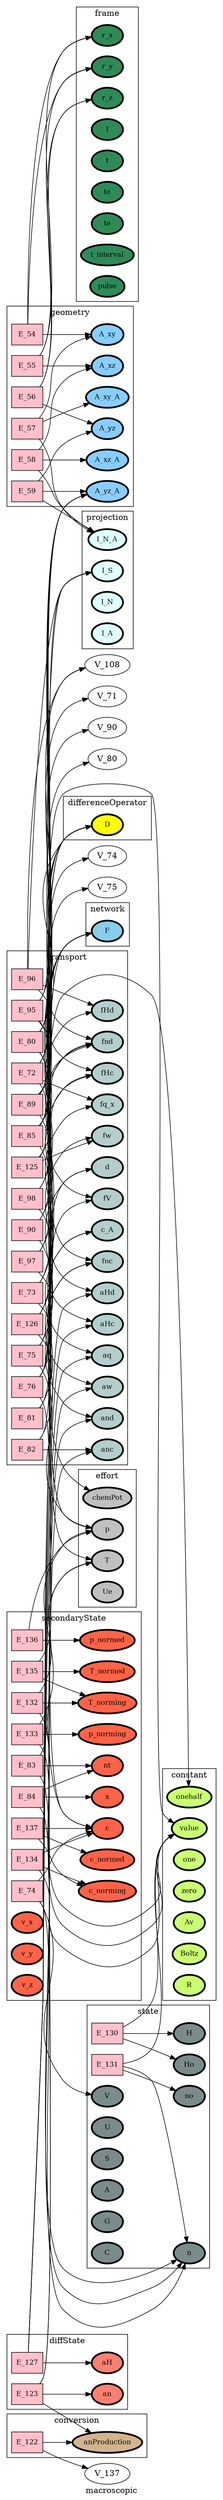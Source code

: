 digraph macroscopic {
label=macroscopic;
rankdir=LR;
E_85 -> V_64  [splines=ortho];
E_85 -> V_70  [splines=ortho];
E_85 -> V_75  [splines=ortho];
E_85 -> V_85  [splines=ortho];
E_89 -> V_21  [splines=ortho];
E_89 -> V_64  [splines=ortho];
E_89 -> V_70  [splines=ortho];
E_89 -> V_74  [splines=ortho];
E_90 -> V_10  [splines=ortho];
E_90 -> V_101  [splines=ortho];
E_95 -> V_108  [splines=ortho];
E_95 -> V_92  [splines=ortho];
E_95 -> V_98  [splines=ortho];
E_96 -> V_101  [splines=ortho];
E_96 -> V_108  [splines=ortho];
E_96 -> V_98  [splines=ortho];
E_97 -> V_10  [splines=ortho];
E_97 -> V_109  [splines=ortho];
E_98 -> V_10  [splines=ortho];
E_98 -> V_110  [splines=ortho];
E_125 -> V_1  [splines=ortho];
E_125 -> V_109  [splines=ortho];
E_126 -> V_10  [splines=ortho];
E_126 -> V_141  [splines=ortho];
E_72 -> V_19  [splines=ortho];
E_72 -> V_64  [splines=ortho];
E_72 -> V_70  [splines=ortho];
E_72 -> V_80  [splines=ortho];
E_73 -> V_10  [splines=ortho];
E_73 -> V_83  [splines=ortho];
E_75 -> V_20  [splines=ortho];
E_75 -> V_64  [splines=ortho];
E_76 -> V_64  [splines=ortho];
E_76 -> V_8  [splines=ortho];
E_76 -> V_85  [splines=ortho];
E_76 -> V_86  [splines=ortho];
E_80 -> V_20  [splines=ortho];
E_80 -> V_64  [splines=ortho];
E_80 -> V_70  [splines=ortho];
E_80 -> V_71  [splines=ortho];
E_80 -> V_90  [splines=ortho];
E_81 -> V_87  [splines=ortho];
E_81 -> V_91  [splines=ortho];
E_82 -> V_10  [splines=ortho];
E_82 -> V_92  [splines=ortho];
subgraph cluster_macroscopic___transport {
label=transport;
rankdir=LR;
V_101 [fillcolor=lightcyan3, fontsize=12, label=fnd, penwidth=3, style=filled];
V_104 [fillcolor=lightcyan3, fontsize=12, label=and, penwidth=3, style=filled];
V_109 [fillcolor=lightcyan3, fontsize=12, label=fHc, penwidth=3, style=filled];
V_110 [fillcolor=lightcyan3, fontsize=12, label=fHd, penwidth=3, style=filled];
V_111 [fillcolor=lightcyan3, fontsize=12, label=aHc, penwidth=3, style=filled];
V_112 [fillcolor=lightcyan3, fontsize=12, label=aHd, penwidth=3, style=filled];
V_141 [fillcolor=lightcyan3, fontsize=12, label=fw, penwidth=3, style=filled];
V_142 [fillcolor=lightcyan3, fontsize=12, label=aw, penwidth=3, style=filled];
V_83 [fillcolor=lightcyan3, fontsize=12, label=fq_x, penwidth=3, style=filled];
V_84 [fillcolor=lightcyan3, fontsize=12, label=aq, penwidth=3, style=filled];
V_86 [fillcolor=lightcyan3, fontsize=12, label=d, penwidth=3, style=filled];
V_87 [fillcolor=lightcyan3, fontsize=12, label=c_A, penwidth=3, style=filled];
V_91 [fillcolor=lightcyan3, fontsize=12, label=fV, penwidth=3, style=filled];
V_92 [fillcolor=lightcyan3, fontsize=12, label=fnc, penwidth=3, style=filled];
V_93 [fillcolor=lightcyan3, fontsize=12, label=anc, penwidth=3, style=filled];
E_85 [fillcolor=pink, fontsize=12, shape=box, style=filled];
E_85 -> V_101  [splines=ortho];
E_89 [fillcolor=pink, fontsize=12, shape=box, style=filled];
E_89 -> V_101  [splines=ortho];
E_90 [fillcolor=pink, fontsize=12, shape=box, style=filled];
E_90 -> V_104  [splines=ortho];
E_95 [fillcolor=pink, fontsize=12, shape=box, style=filled];
E_95 -> V_109  [splines=ortho];
E_96 [fillcolor=pink, fontsize=12, shape=box, style=filled];
E_96 -> V_110  [splines=ortho];
E_97 [fillcolor=pink, fontsize=12, shape=box, style=filled];
E_97 -> V_111  [splines=ortho];
E_98 [fillcolor=pink, fontsize=12, shape=box, style=filled];
E_98 -> V_112  [splines=ortho];
E_125 [fillcolor=pink, fontsize=12, shape=box, style=filled];
E_125 -> V_141  [splines=ortho];
E_126 [fillcolor=pink, fontsize=12, shape=box, style=filled];
E_126 -> V_142  [splines=ortho];
E_72 [fillcolor=pink, fontsize=12, shape=box, style=filled];
E_72 -> V_83  [splines=ortho];
E_73 [fillcolor=pink, fontsize=12, shape=box, style=filled];
E_73 -> V_84  [splines=ortho];
E_75 [fillcolor=pink, fontsize=12, shape=box, style=filled];
E_75 -> V_86  [splines=ortho];
E_76 [fillcolor=pink, fontsize=12, shape=box, style=filled];
E_76 -> V_87  [splines=ortho];
E_80 [fillcolor=pink, fontsize=12, shape=box, style=filled];
E_80 -> V_91  [splines=ortho];
E_81 [fillcolor=pink, fontsize=12, shape=box, style=filled];
E_81 -> V_92  [splines=ortho];
E_82 [fillcolor=pink, fontsize=12, shape=box, style=filled];
E_82 -> V_93  [splines=ortho];
}

E_54 -> V_12  [splines=ortho];
E_54 -> V_13  [splines=ortho];
E_55 -> V_12  [splines=ortho];
E_55 -> V_14  [splines=ortho];
E_56 -> V_13  [splines=ortho];
E_56 -> V_14  [splines=ortho];
E_57 -> V_48  [splines=ortho];
E_57 -> V_65  [splines=ortho];
E_58 -> V_48  [splines=ortho];
E_58 -> V_66  [splines=ortho];
E_59 -> V_48  [splines=ortho];
E_59 -> V_67  [splines=ortho];
subgraph cluster_macroscopic___geometry {
label=geometry;
rankdir=LR;
V_65 [fillcolor=skyblue1, fontsize=12, label=A_xy, penwidth=3, style=filled];
V_66 [fillcolor=skyblue1, fontsize=12, label=A_xz, penwidth=3, style=filled];
V_67 [fillcolor=skyblue1, fontsize=12, label=A_yz, penwidth=3, style=filled];
V_68 [fillcolor=skyblue1, fontsize=12, label=A_xy_A, penwidth=3, style=filled];
V_69 [fillcolor=skyblue1, fontsize=12, label=A_xz_A, penwidth=3, style=filled];
V_70 [fillcolor=skyblue1, fontsize=12, label=A_yz_A, penwidth=3, style=filled];
E_54 [fillcolor=pink, fontsize=12, shape=box, style=filled];
E_54 -> V_65  [splines=ortho];
E_55 [fillcolor=pink, fontsize=12, shape=box, style=filled];
E_55 -> V_66  [splines=ortho];
E_56 [fillcolor=pink, fontsize=12, shape=box, style=filled];
E_56 -> V_67  [splines=ortho];
E_57 [fillcolor=pink, fontsize=12, shape=box, style=filled];
E_57 -> V_68  [splines=ortho];
E_58 [fillcolor=pink, fontsize=12, shape=box, style=filled];
E_58 -> V_69  [splines=ortho];
E_59 [fillcolor=pink, fontsize=12, shape=box, style=filled];
E_59 -> V_70  [splines=ortho];
}

subgraph cluster_macroscopic___properties {
label=properties;
rankdir=LR;
}

subgraph cluster_macroscopic___network {
label=network;
rankdir=LR;
V_10 [fillcolor=skyblue, fontsize=12, label=F, penwidth=3, style=filled];
}

subgraph cluster_macroscopic___projection {
label=projection;
rankdir=LR;
V_48 [fillcolor=lightcyan, fontsize=12, label=I_N_A, penwidth=3, style=filled];
V_96 [fillcolor=lightcyan, fontsize=12, label=I_N, penwidth=3, style=filled];
V_97 [fillcolor=lightcyan, fontsize=12, label=I_A, penwidth=3, style=filled];
V_98 [fillcolor=lightcyan, fontsize=12, label=I_S, penwidth=3, style=filled];
}

subgraph cluster_macroscopic___differenceOperator {
label=differenceOperator;
rankdir=LR;
V_64 [fillcolor=yellow, fontsize=12, label=D, penwidth=3, style=filled];
}

subgraph cluster_macroscopic___frame {
label=frame;
rankdir=LR;
V_11 [fillcolor=seagreen4, fontsize=12, label=l, penwidth=3, style=filled];
V_12 [fillcolor=seagreen4, fontsize=12, label=r_x, penwidth=3, style=filled];
V_13 [fillcolor=seagreen4, fontsize=12, label=r_y, penwidth=3, style=filled];
V_14 [fillcolor=seagreen4, fontsize=12, label=r_z, penwidth=3, style=filled];
V_4 [fillcolor=seagreen4, fontsize=12, label=t, penwidth=3, style=filled];
V_5 [fillcolor=seagreen4, fontsize=12, label=to, penwidth=3, style=filled];
V_6 [fillcolor=seagreen4, fontsize=12, label=te, penwidth=3, style=filled];
V_7 [fillcolor=seagreen4, fontsize=12, label=t_interval, penwidth=3, style=filled];
V_9 [fillcolor=seagreen4, fontsize=12, label=pulse, penwidth=3, style=filled];
}

E_130 -> V_1  [splines=ortho];
E_130 -> V_22  [splines=ortho];
E_131 -> V_1  [splines=ortho];
E_131 -> V_18  [splines=ortho];
subgraph cluster_macroscopic___state {
label=state;
rankdir=LR;
V_144 [fillcolor=lightcyan4, fontsize=12, label=Ho, penwidth=3, style=filled];
V_145 [fillcolor=lightcyan4, fontsize=12, label=no, penwidth=3, style=filled];
V_15 [fillcolor=lightcyan4, fontsize=12, label=V, penwidth=3, style=filled];
V_16 [fillcolor=lightcyan4, fontsize=12, label=U, penwidth=3, style=filled];
V_17 [fillcolor=lightcyan4, fontsize=12, label=S, penwidth=3, style=filled];
V_18 [fillcolor=lightcyan4, fontsize=12, label=n, penwidth=3, style=filled];
V_22 [fillcolor=lightcyan4, fontsize=12, label=H, penwidth=3, style=filled];
V_23 [fillcolor=lightcyan4, fontsize=12, label=A, penwidth=3, style=filled];
V_24 [fillcolor=lightcyan4, fontsize=12, label=G, penwidth=3, style=filled];
V_25 [fillcolor=lightcyan4, fontsize=12, label=C, penwidth=3, style=filled];
E_130 [fillcolor=pink, fontsize=12, shape=box, style=filled];
E_130 -> V_144  [splines=ortho];
E_131 [fillcolor=pink, fontsize=12, shape=box, style=filled];
E_131 -> V_145  [splines=ortho];
}

subgraph cluster_macroscopic___constant {
label=constant;
rankdir=LR;
V_1 [fillcolor=darkolivegreen1, fontsize=12, label=value, penwidth=3, style=filled];
V_2 [fillcolor=darkolivegreen1, fontsize=12, label=one, penwidth=3, style=filled];
V_3 [fillcolor=darkolivegreen1, fontsize=12, label=zero, penwidth=3, style=filled];
V_32 [fillcolor=darkolivegreen1, fontsize=12, label=Av, penwidth=3, style=filled];
V_33 [fillcolor=darkolivegreen1, fontsize=12, label=Boltz, penwidth=3, style=filled];
V_34 [fillcolor=darkolivegreen1, fontsize=12, label=R, penwidth=3, style=filled];
V_8 [fillcolor=darkolivegreen1, fontsize=12, label=onehalf, penwidth=3, style=filled];
}

subgraph cluster_macroscopic___effort {
label=effort;
rankdir=LR;
V_19 [fillcolor=grey, fontsize=12, label=T, penwidth=3, style=filled];
V_20 [fillcolor=grey, fontsize=12, label=p, penwidth=3, style=filled];
V_21 [fillcolor=grey, fontsize=12, label=chemPot, penwidth=3, style=filled];
V_35 [fillcolor=grey, fontsize=12, label=Ue, penwidth=3, style=filled];
}

E_84 -> V_18  [splines=ortho];
E_84 -> V_99  [splines=ortho];
E_74 -> V_15  [splines=ortho];
E_74 -> V_18  [splines=ortho];
E_83 -> V_18  [splines=ortho];
E_83 -> V_98  [splines=ortho];
E_132 -> V_1  [splines=ortho];
E_132 -> V_19  [splines=ortho];
E_133 -> V_1  [splines=ortho];
E_133 -> V_20  [splines=ortho];
E_134 -> V_1  [splines=ortho];
E_134 -> V_85  [splines=ortho];
E_135 -> V_146  [splines=ortho];
E_135 -> V_19  [splines=ortho];
E_136 -> V_20  [splines=ortho];
E_137 -> V_148  [splines=ortho];
E_137 -> V_85  [splines=ortho];
subgraph cluster_macroscopic___secondaryState {
label=secondaryState;
rankdir=LR;
V_100 [fillcolor=tomato, fontsize=12, label=x, penwidth=3, style=filled];
V_27 [fillcolor=tomato, fontsize=12, label=v_x, penwidth=3, style=filled];
V_28 [fillcolor=tomato, fontsize=12, label=v_y, penwidth=3, style=filled];
V_29 [fillcolor=tomato, fontsize=12, label=v_z, penwidth=3, style=filled];
V_85 [fillcolor=tomato, fontsize=12, label=c, penwidth=3, style=filled];
V_99 [fillcolor=tomato, fontsize=12, label=nt, penwidth=3, style=filled];
V_146 [fillcolor=tomato, fontsize=12, label=T_norming, penwidth=3, style=filled];
V_147 [fillcolor=tomato, fontsize=12, label=p_norming, penwidth=3, style=filled];
V_148 [fillcolor=tomato, fontsize=12, label=c_norming, penwidth=3, style=filled];
V_149 [fillcolor=tomato, fontsize=12, label=T_normed, penwidth=3, style=filled];
V_150 [fillcolor=tomato, fontsize=12, label=p_normed, penwidth=3, style=filled];
V_151 [fillcolor=tomato, fontsize=12, label=c_normed, penwidth=3, style=filled];
E_84 [fillcolor=pink, fontsize=12, shape=box, style=filled];
E_84 -> V_100  [splines=ortho];
E_74 [fillcolor=pink, fontsize=12, shape=box, style=filled];
E_74 -> V_85  [splines=ortho];
E_83 [fillcolor=pink, fontsize=12, shape=box, style=filled];
E_83 -> V_99  [splines=ortho];
E_132 [fillcolor=pink, fontsize=12, shape=box, style=filled];
E_132 -> V_146  [splines=ortho];
E_133 [fillcolor=pink, fontsize=12, shape=box, style=filled];
E_133 -> V_147  [splines=ortho];
E_134 [fillcolor=pink, fontsize=12, shape=box, style=filled];
E_134 -> V_148  [splines=ortho];
E_135 [fillcolor=pink, fontsize=12, shape=box, style=filled];
E_135 -> V_149  [splines=ortho];
E_136 [fillcolor=pink, fontsize=12, shape=box, style=filled];
E_136 -> V_150  [splines=ortho];
E_137 [fillcolor=pink, fontsize=12, shape=box, style=filled];
E_137 -> V_151  [splines=ortho];
}

E_122 -> V_137  [splines=ortho];
subgraph cluster_macroscopic___conversion {
label=conversion;
rankdir=LR;
V_138 [fillcolor=tan, fontsize=12, label=anProduction, penwidth=3, style=filled];
E_122 [fillcolor=pink, fontsize=12, shape=box, style=filled];
E_122 -> V_138  [splines=ortho];
}

E_123 -> V_104  [splines=ortho];
E_123 -> V_138  [splines=ortho];
E_123 -> V_93  [splines=ortho];
E_127 -> V_111  [splines=ortho];
E_127 -> V_112  [splines=ortho];
E_127 -> V_142  [splines=ortho];
E_127 -> V_84  [splines=ortho];
subgraph cluster_macroscopic___diffState {
label=diffState;
rankdir=LR;
V_139 [fillcolor=salmon, fontsize=12, label=an, penwidth=3, style=filled];
V_143 [fillcolor=salmon, fontsize=12, label=aH, penwidth=3, style=filled];
E_123 [fillcolor=pink, fontsize=12, shape=box, style=filled];
E_123 -> V_139  [splines=ortho];
E_127 [fillcolor=pink, fontsize=12, shape=box, style=filled];
E_127 -> V_143  [splines=ortho];
}

subgraph cluster_macroscopic___internalTransport {
label=internalTransport;
rankdir=LR;
}

}

